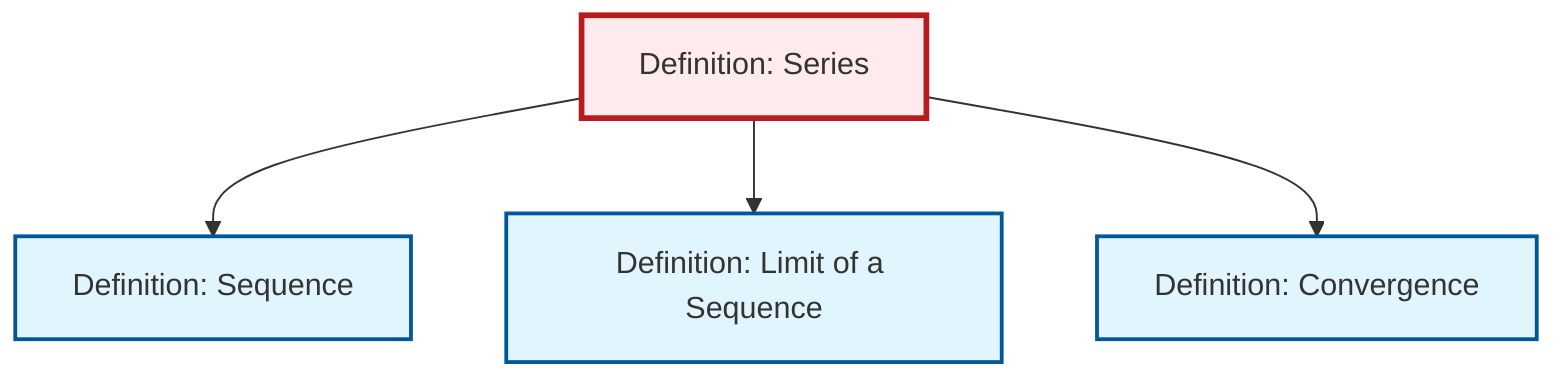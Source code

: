 graph TD
    classDef definition fill:#e1f5fe,stroke:#01579b,stroke-width:2px
    classDef theorem fill:#f3e5f5,stroke:#4a148c,stroke-width:2px
    classDef axiom fill:#fff3e0,stroke:#e65100,stroke-width:2px
    classDef example fill:#e8f5e9,stroke:#1b5e20,stroke-width:2px
    classDef current fill:#ffebee,stroke:#b71c1c,stroke-width:3px
    def-series["Definition: Series"]:::definition
    def-convergence["Definition: Convergence"]:::definition
    def-sequence["Definition: Sequence"]:::definition
    def-limit["Definition: Limit of a Sequence"]:::definition
    def-series --> def-sequence
    def-series --> def-limit
    def-series --> def-convergence
    class def-series current